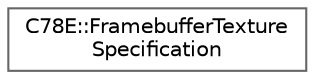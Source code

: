 digraph "Graphical Class Hierarchy"
{
 // LATEX_PDF_SIZE
  bgcolor="transparent";
  edge [fontname=Helvetica,fontsize=10,labelfontname=Helvetica,labelfontsize=10];
  node [fontname=Helvetica,fontsize=10,shape=box,height=0.2,width=0.4];
  rankdir="LR";
  Node0 [id="Node000000",label="C78E::FramebufferTexture\lSpecification",height=0.2,width=0.4,color="grey40", fillcolor="white", style="filled",URL="$d7/d1a/struct_c78_e_1_1_framebuffer_texture_specification.html",tooltip=" "];
}
